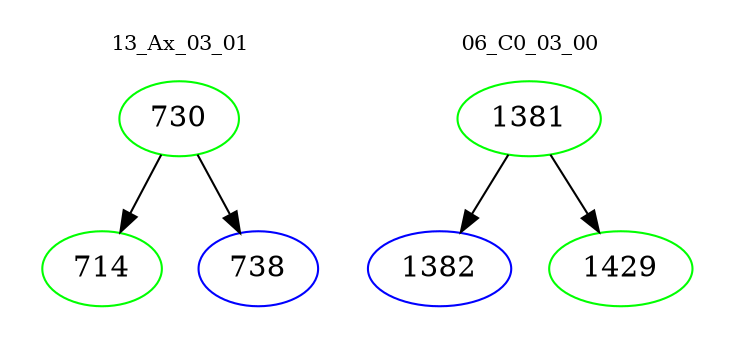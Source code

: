 digraph{
subgraph cluster_0 {
color = white
label = "13_Ax_03_01";
fontsize=10;
T0_730 [label="730", color="green"]
T0_730 -> T0_714 [color="black"]
T0_714 [label="714", color="green"]
T0_730 -> T0_738 [color="black"]
T0_738 [label="738", color="blue"]
}
subgraph cluster_1 {
color = white
label = "06_C0_03_00";
fontsize=10;
T1_1381 [label="1381", color="green"]
T1_1381 -> T1_1382 [color="black"]
T1_1382 [label="1382", color="blue"]
T1_1381 -> T1_1429 [color="black"]
T1_1429 [label="1429", color="green"]
}
}
